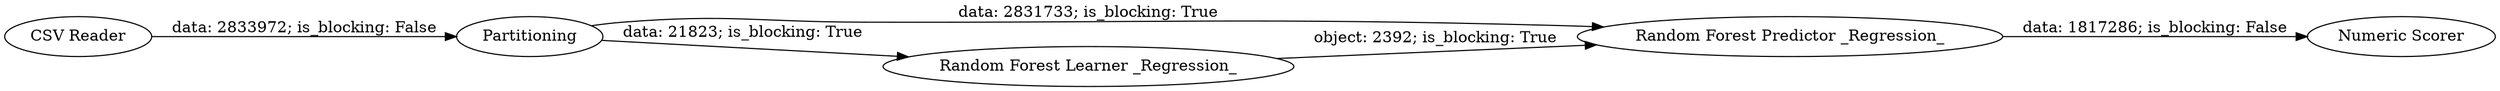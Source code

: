 digraph {
	"4064677488119395836_3" [label=Partitioning]
	"4064677488119395836_5" [label="Numeric Scorer"]
	"4064677488119395836_2" [label="CSV Reader"]
	"4064677488119395836_1" [label="Random Forest Predictor _Regression_"]
	"4064677488119395836_4" [label="Random Forest Learner _Regression_"]
	"4064677488119395836_3" -> "4064677488119395836_4" [label="data: 21823; is_blocking: True"]
	"4064677488119395836_3" -> "4064677488119395836_1" [label="data: 2831733; is_blocking: True"]
	"4064677488119395836_1" -> "4064677488119395836_5" [label="data: 1817286; is_blocking: False"]
	"4064677488119395836_2" -> "4064677488119395836_3" [label="data: 2833972; is_blocking: False"]
	"4064677488119395836_4" -> "4064677488119395836_1" [label="object: 2392; is_blocking: True"]
	rankdir=LR
}
